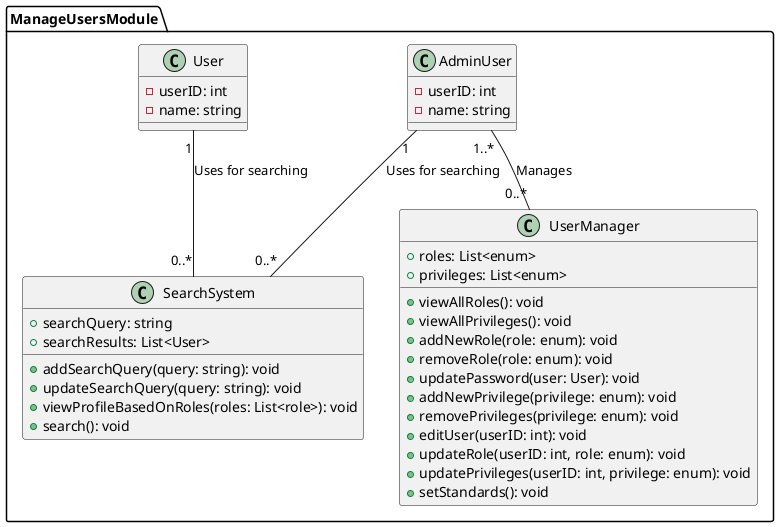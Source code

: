 @startuml
package ManageUsersModule {
    class AdminUser {
        - userID: int
        - name: string
    }
    class User {
        - userID: int
        - name: string
    }

    class SearchSystem {
        + searchQuery: string
        + searchResults: List<User>

        + addSearchQuery(query: string): void
        + updateSearchQuery(query: string): void
        + viewProfileBasedOnRoles(roles: List<role>): void
        + search(): void
    }

    class UserManager {
        + roles: List<enum>
        + privileges: List<enum>
        
        + viewAllRoles(): void
        + viewAllPrivileges(): void
        + addNewRole(role: enum): void
        + removeRole(role: enum): void
        + updatePassword(user: User): void
        + addNewPrivilege(privilege: enum): void
        + removePrivileges(privilege: enum): void
        + editUser(userID: int): void
        + updateRole(userID: int, role: enum): void
        + updatePrivileges(userID: int, privilege: enum): void
        + setStandards(): void
    }

    User "1" -- "0..*" SearchSystem : "Uses for searching"
    AdminUser "1" -- "0..*" SearchSystem : "Uses for searching"
    AdminUser "1..*" -- "0..*" UserManager : "Manages"
}
@enduml
